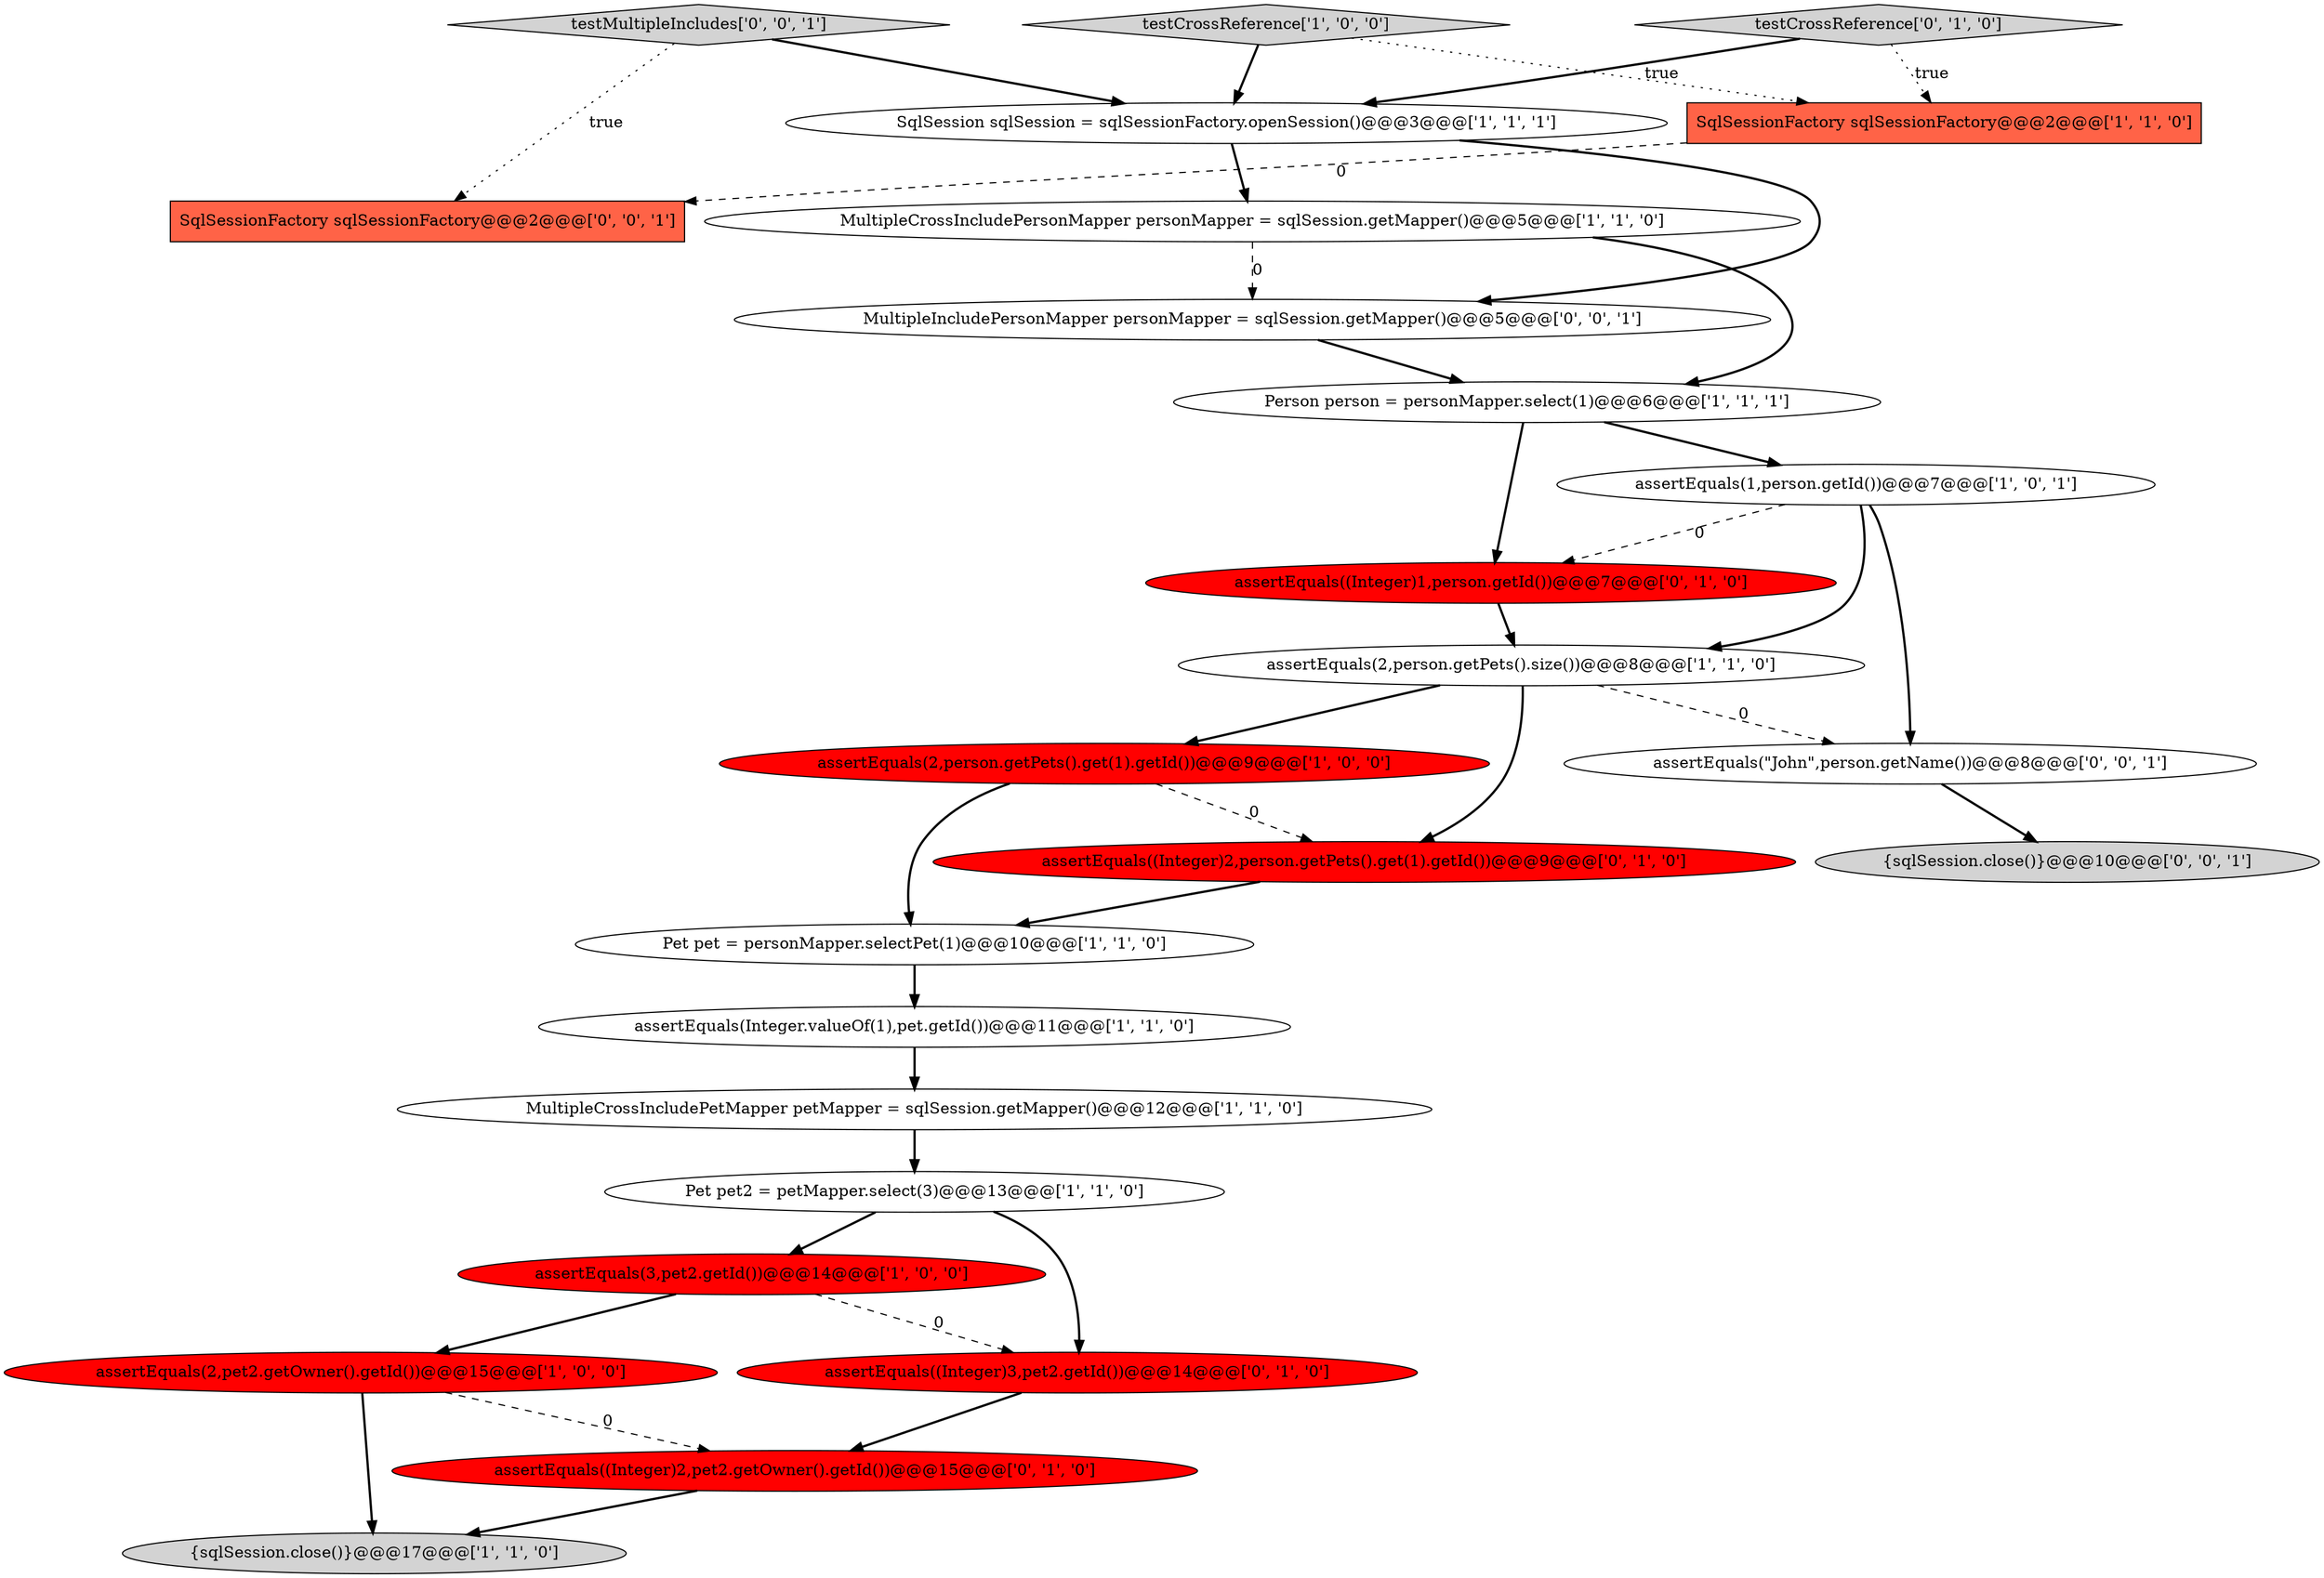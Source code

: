 digraph {
21 [style = filled, label = "SqlSessionFactory sqlSessionFactory@@@2@@@['0', '0', '1']", fillcolor = tomato, shape = box image = "AAA0AAABBB3BBB"];
12 [style = filled, label = "SqlSessionFactory sqlSessionFactory@@@2@@@['1', '1', '0']", fillcolor = tomato, shape = box image = "AAA0AAABBB1BBB"];
19 [style = filled, label = "assertEquals((Integer)2,person.getPets().get(1).getId())@@@9@@@['0', '1', '0']", fillcolor = red, shape = ellipse image = "AAA1AAABBB2BBB"];
7 [style = filled, label = "assertEquals(Integer.valueOf(1),pet.getId())@@@11@@@['1', '1', '0']", fillcolor = white, shape = ellipse image = "AAA0AAABBB1BBB"];
11 [style = filled, label = "{sqlSession.close()}@@@17@@@['1', '1', '0']", fillcolor = lightgray, shape = ellipse image = "AAA0AAABBB1BBB"];
5 [style = filled, label = "Pet pet = personMapper.selectPet(1)@@@10@@@['1', '1', '0']", fillcolor = white, shape = ellipse image = "AAA0AAABBB1BBB"];
14 [style = filled, label = "assertEquals(2,pet2.getOwner().getId())@@@15@@@['1', '0', '0']", fillcolor = red, shape = ellipse image = "AAA1AAABBB1BBB"];
18 [style = filled, label = "assertEquals((Integer)1,person.getId())@@@7@@@['0', '1', '0']", fillcolor = red, shape = ellipse image = "AAA1AAABBB2BBB"];
10 [style = filled, label = "MultipleCrossIncludePetMapper petMapper = sqlSession.getMapper()@@@12@@@['1', '1', '0']", fillcolor = white, shape = ellipse image = "AAA0AAABBB1BBB"];
16 [style = filled, label = "assertEquals((Integer)2,pet2.getOwner().getId())@@@15@@@['0', '1', '0']", fillcolor = red, shape = ellipse image = "AAA1AAABBB2BBB"];
17 [style = filled, label = "testCrossReference['0', '1', '0']", fillcolor = lightgray, shape = diamond image = "AAA0AAABBB2BBB"];
6 [style = filled, label = "assertEquals(2,person.getPets().get(1).getId())@@@9@@@['1', '0', '0']", fillcolor = red, shape = ellipse image = "AAA1AAABBB1BBB"];
20 [style = filled, label = "assertEquals(\"John\",person.getName())@@@8@@@['0', '0', '1']", fillcolor = white, shape = ellipse image = "AAA0AAABBB3BBB"];
2 [style = filled, label = "testCrossReference['1', '0', '0']", fillcolor = lightgray, shape = diamond image = "AAA0AAABBB1BBB"];
0 [style = filled, label = "assertEquals(3,pet2.getId())@@@14@@@['1', '0', '0']", fillcolor = red, shape = ellipse image = "AAA1AAABBB1BBB"];
8 [style = filled, label = "assertEquals(1,person.getId())@@@7@@@['1', '0', '1']", fillcolor = white, shape = ellipse image = "AAA0AAABBB1BBB"];
15 [style = filled, label = "assertEquals((Integer)3,pet2.getId())@@@14@@@['0', '1', '0']", fillcolor = red, shape = ellipse image = "AAA1AAABBB2BBB"];
9 [style = filled, label = "Person person = personMapper.select(1)@@@6@@@['1', '1', '1']", fillcolor = white, shape = ellipse image = "AAA0AAABBB1BBB"];
4 [style = filled, label = "SqlSession sqlSession = sqlSessionFactory.openSession()@@@3@@@['1', '1', '1']", fillcolor = white, shape = ellipse image = "AAA0AAABBB1BBB"];
13 [style = filled, label = "Pet pet2 = petMapper.select(3)@@@13@@@['1', '1', '0']", fillcolor = white, shape = ellipse image = "AAA0AAABBB1BBB"];
1 [style = filled, label = "MultipleCrossIncludePersonMapper personMapper = sqlSession.getMapper()@@@5@@@['1', '1', '0']", fillcolor = white, shape = ellipse image = "AAA0AAABBB1BBB"];
3 [style = filled, label = "assertEquals(2,person.getPets().size())@@@8@@@['1', '1', '0']", fillcolor = white, shape = ellipse image = "AAA0AAABBB1BBB"];
24 [style = filled, label = "{sqlSession.close()}@@@10@@@['0', '0', '1']", fillcolor = lightgray, shape = ellipse image = "AAA0AAABBB3BBB"];
23 [style = filled, label = "MultipleIncludePersonMapper personMapper = sqlSession.getMapper()@@@5@@@['0', '0', '1']", fillcolor = white, shape = ellipse image = "AAA0AAABBB3BBB"];
22 [style = filled, label = "testMultipleIncludes['0', '0', '1']", fillcolor = lightgray, shape = diamond image = "AAA0AAABBB3BBB"];
22->21 [style = dotted, label="true"];
18->3 [style = bold, label=""];
16->11 [style = bold, label=""];
7->10 [style = bold, label=""];
8->3 [style = bold, label=""];
0->15 [style = dashed, label="0"];
3->6 [style = bold, label=""];
9->8 [style = bold, label=""];
15->16 [style = bold, label=""];
2->4 [style = bold, label=""];
12->21 [style = dashed, label="0"];
1->9 [style = bold, label=""];
22->4 [style = bold, label=""];
19->5 [style = bold, label=""];
6->5 [style = bold, label=""];
0->14 [style = bold, label=""];
9->18 [style = bold, label=""];
8->20 [style = bold, label=""];
10->13 [style = bold, label=""];
3->19 [style = bold, label=""];
17->12 [style = dotted, label="true"];
3->20 [style = dashed, label="0"];
6->19 [style = dashed, label="0"];
2->12 [style = dotted, label="true"];
5->7 [style = bold, label=""];
8->18 [style = dashed, label="0"];
4->1 [style = bold, label=""];
13->15 [style = bold, label=""];
14->16 [style = dashed, label="0"];
20->24 [style = bold, label=""];
23->9 [style = bold, label=""];
14->11 [style = bold, label=""];
1->23 [style = dashed, label="0"];
17->4 [style = bold, label=""];
4->23 [style = bold, label=""];
13->0 [style = bold, label=""];
}
